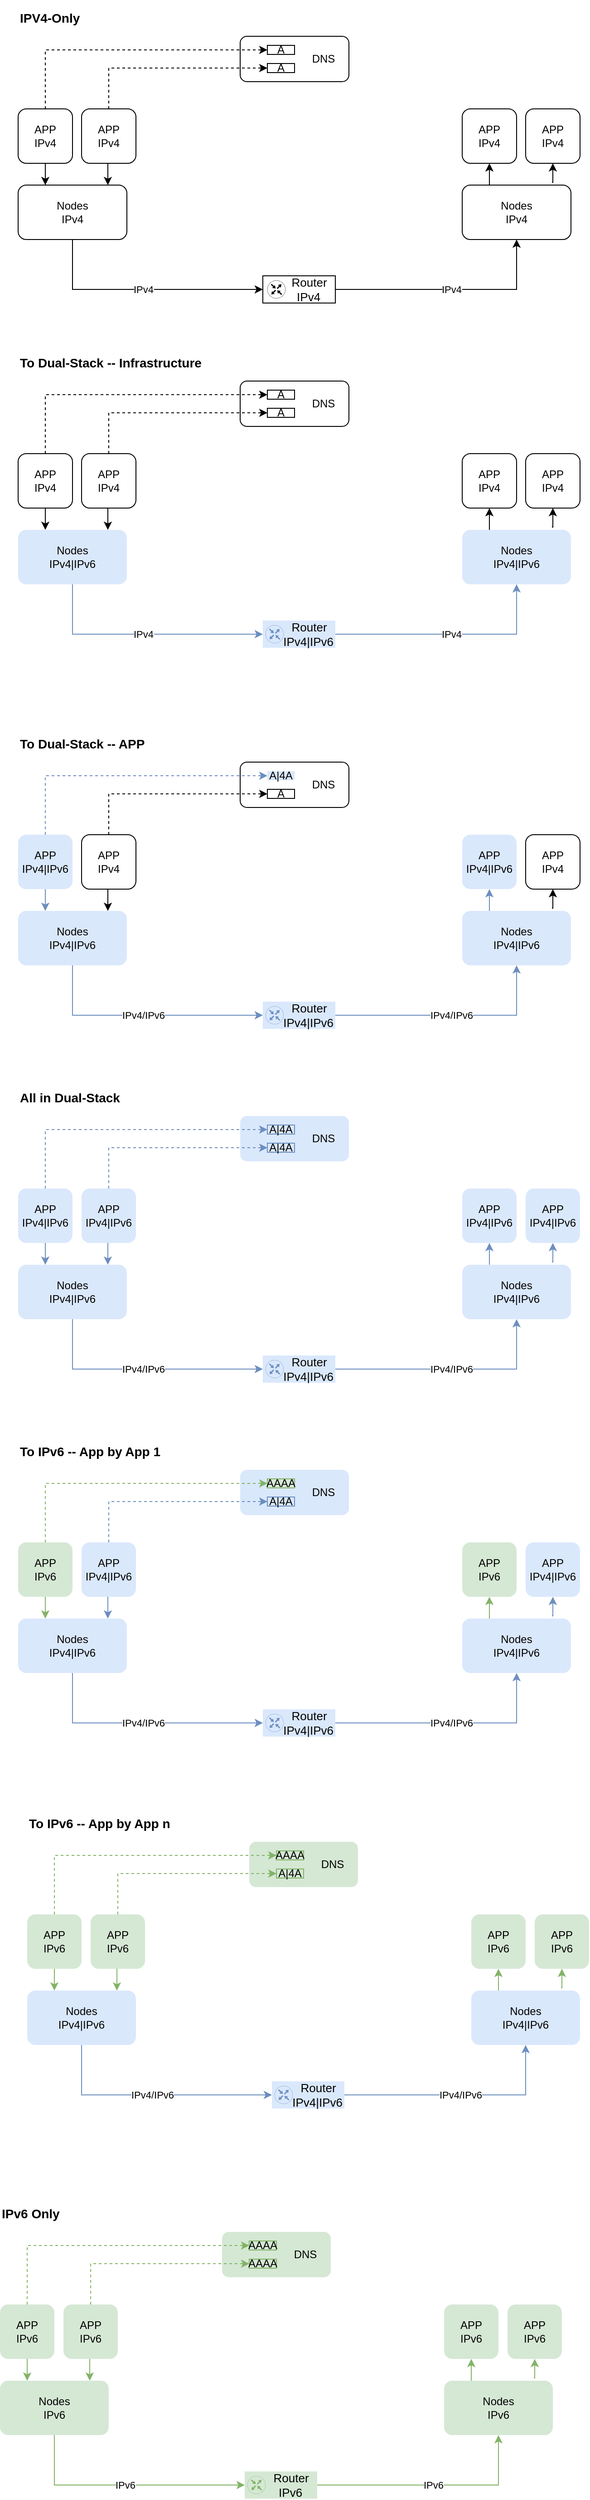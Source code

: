 <mxfile version="24.2.5" type="github">
  <diagram name="Page-1" id="hf8vbC5gnfpXznW6TtMR">
    <mxGraphModel dx="954" dy="606" grid="1" gridSize="10" guides="1" tooltips="1" connect="1" arrows="1" fold="1" page="1" pageScale="1" pageWidth="850" pageHeight="1100" math="0" shadow="0">
      <root>
        <mxCell id="0" />
        <mxCell id="1" parent="0" />
        <mxCell id="gsKdTAAplyLeZxzxBcaJ-124" value="" style="edgeStyle=orthogonalEdgeStyle;rounded=0;orthogonalLoop=1;jettySize=auto;html=1;" edge="1" parent="1" source="gsKdTAAplyLeZxzxBcaJ-125" target="gsKdTAAplyLeZxzxBcaJ-126">
          <mxGeometry relative="1" as="geometry">
            <Array as="points">
              <mxPoint x="145" y="220" />
              <mxPoint x="145" y="220" />
            </Array>
          </mxGeometry>
        </mxCell>
        <mxCell id="gsKdTAAplyLeZxzxBcaJ-125" value="APP&lt;div data-sider-select-id=&quot;33506169-b03d-43fa-859e-f544d424c816&quot;&gt;IPv4&lt;/div&gt;" style="rounded=1;whiteSpace=wrap;html=1;" vertex="1" parent="1">
          <mxGeometry x="115" y="140" width="60" height="60" as="geometry" />
        </mxCell>
        <mxCell id="gsKdTAAplyLeZxzxBcaJ-126" value="Nodes&lt;div&gt;IPv4&lt;/div&gt;" style="whiteSpace=wrap;html=1;rounded=1;" vertex="1" parent="1">
          <mxGeometry x="115" y="224" width="120" height="60" as="geometry" />
        </mxCell>
        <mxCell id="gsKdTAAplyLeZxzxBcaJ-127" value="Router&amp;nbsp;&amp;nbsp;&lt;div style=&quot;font-size: 13px;&quot;&gt;IPv4&amp;nbsp; &amp;nbsp;&amp;nbsp;&lt;/div&gt;" style="rounded=0;whiteSpace=wrap;html=1;fontSize=13;verticalAlign=middle;align=right;" vertex="1" parent="1">
          <mxGeometry x="385" y="324" width="80" height="30" as="geometry" />
        </mxCell>
        <mxCell id="gsKdTAAplyLeZxzxBcaJ-128" value="DNS&amp;nbsp; &amp;nbsp;&amp;nbsp;" style="rounded=1;whiteSpace=wrap;html=1;align=right;verticalAlign=middle;" vertex="1" parent="1">
          <mxGeometry x="360" y="60" width="120" height="50" as="geometry" />
        </mxCell>
        <mxCell id="gsKdTAAplyLeZxzxBcaJ-129" value="" style="edgeStyle=orthogonalEdgeStyle;rounded=0;orthogonalLoop=1;jettySize=auto;html=1;entryX=0.5;entryY=1;entryDx=0;entryDy=0;exitX=0.5;exitY=0;exitDx=0;exitDy=0;" edge="1" parent="1" source="gsKdTAAplyLeZxzxBcaJ-131" target="gsKdTAAplyLeZxzxBcaJ-130">
          <mxGeometry relative="1" as="geometry">
            <mxPoint x="755" y="204" as="sourcePoint" />
          </mxGeometry>
        </mxCell>
        <mxCell id="gsKdTAAplyLeZxzxBcaJ-130" value="APP&lt;div data-sider-select-id=&quot;33506169-b03d-43fa-859e-f544d424c816&quot;&gt;IPv4&lt;/div&gt;" style="rounded=1;whiteSpace=wrap;html=1;" vertex="1" parent="1">
          <mxGeometry x="605" y="140" width="60" height="60" as="geometry" />
        </mxCell>
        <mxCell id="gsKdTAAplyLeZxzxBcaJ-131" value="Nodes&lt;div&gt;IPv4&lt;/div&gt;" style="whiteSpace=wrap;html=1;rounded=1;" vertex="1" parent="1">
          <mxGeometry x="605" y="224" width="120" height="60" as="geometry" />
        </mxCell>
        <mxCell id="gsKdTAAplyLeZxzxBcaJ-132" value="" style="sketch=0;points=[[0.5,0,0],[1,0.5,0],[0.5,1,0],[0,0.5,0],[0.145,0.145,0],[0.856,0.145,0],[0.855,0.856,0],[0.145,0.855,0]];verticalLabelPosition=bottom;html=1;verticalAlign=top;aspect=fixed;align=center;pointerEvents=1;shape=mxgraph.cisco19.rect;prIcon=router;" vertex="1" parent="1">
          <mxGeometry x="390" y="329" width="20" height="20" as="geometry" />
        </mxCell>
        <mxCell id="gsKdTAAplyLeZxzxBcaJ-133" value="IPv4" style="endArrow=classic;html=1;rounded=0;exitX=1;exitY=0.5;exitDx=0;exitDy=0;entryX=0.5;entryY=1;entryDx=0;entryDy=0;" edge="1" parent="1" source="gsKdTAAplyLeZxzxBcaJ-127" target="gsKdTAAplyLeZxzxBcaJ-131">
          <mxGeometry width="50" height="50" relative="1" as="geometry">
            <mxPoint x="480" y="344" as="sourcePoint" />
            <mxPoint x="530" y="294" as="targetPoint" />
            <Array as="points">
              <mxPoint x="665" y="339" />
            </Array>
          </mxGeometry>
        </mxCell>
        <mxCell id="gsKdTAAplyLeZxzxBcaJ-134" value="IPv4" style="endArrow=classic;html=1;rounded=0;exitX=0.5;exitY=1;exitDx=0;exitDy=0;entryX=0;entryY=0.5;entryDx=0;entryDy=0;" edge="1" parent="1" source="gsKdTAAplyLeZxzxBcaJ-126" target="gsKdTAAplyLeZxzxBcaJ-127">
          <mxGeometry width="50" height="50" relative="1" as="geometry">
            <mxPoint x="205" y="424" as="sourcePoint" />
            <mxPoint x="255" y="374" as="targetPoint" />
            <Array as="points">
              <mxPoint x="175" y="339" />
            </Array>
          </mxGeometry>
        </mxCell>
        <mxCell id="gsKdTAAplyLeZxzxBcaJ-135" value="" style="endArrow=classic;html=1;rounded=0;exitX=0.5;exitY=0;exitDx=0;exitDy=0;entryX=0;entryY=0.5;entryDx=0;entryDy=0;dashed=1;edgeStyle=orthogonalEdgeStyle;" edge="1" parent="1" source="gsKdTAAplyLeZxzxBcaJ-125" target="gsKdTAAplyLeZxzxBcaJ-140">
          <mxGeometry width="50" height="50" relative="1" as="geometry">
            <mxPoint x="455" y="254" as="sourcePoint" />
            <mxPoint x="505" y="204" as="targetPoint" />
          </mxGeometry>
        </mxCell>
        <mxCell id="gsKdTAAplyLeZxzxBcaJ-136" value="APP&lt;div data-sider-select-id=&quot;33506169-b03d-43fa-859e-f544d424c816&quot;&gt;IPv4&lt;/div&gt;" style="rounded=1;whiteSpace=wrap;html=1;" vertex="1" parent="1">
          <mxGeometry x="675" y="140" width="60" height="60" as="geometry" />
        </mxCell>
        <mxCell id="gsKdTAAplyLeZxzxBcaJ-137" value="" style="edgeStyle=orthogonalEdgeStyle;rounded=0;orthogonalLoop=1;jettySize=auto;html=1;exitX=0.825;exitY=-0.05;exitDx=0;exitDy=0;entryX=0.5;entryY=1;entryDx=0;entryDy=0;exitPerimeter=0;" edge="1" parent="1" source="gsKdTAAplyLeZxzxBcaJ-131" target="gsKdTAAplyLeZxzxBcaJ-136">
          <mxGeometry relative="1" as="geometry">
            <mxPoint x="675" y="234" as="sourcePoint" />
            <mxPoint x="715" y="204" as="targetPoint" />
          </mxGeometry>
        </mxCell>
        <mxCell id="gsKdTAAplyLeZxzxBcaJ-138" value="APP&lt;div data-sider-select-id=&quot;33506169-b03d-43fa-859e-f544d424c816&quot;&gt;IPv4&lt;/div&gt;" style="rounded=1;whiteSpace=wrap;html=1;" vertex="1" parent="1">
          <mxGeometry x="185" y="140" width="60" height="60" as="geometry" />
        </mxCell>
        <mxCell id="gsKdTAAplyLeZxzxBcaJ-139" value="" style="edgeStyle=orthogonalEdgeStyle;rounded=0;orthogonalLoop=1;jettySize=auto;html=1;" edge="1" parent="1">
          <mxGeometry relative="1" as="geometry">
            <mxPoint x="214" y="200" as="sourcePoint" />
            <mxPoint x="214" y="224" as="targetPoint" />
            <Array as="points">
              <mxPoint x="214" y="220" />
              <mxPoint x="214" y="220" />
            </Array>
          </mxGeometry>
        </mxCell>
        <mxCell id="gsKdTAAplyLeZxzxBcaJ-140" value="A" style="rounded=0;whiteSpace=wrap;html=1;" vertex="1" parent="1">
          <mxGeometry x="390" y="70" width="30" height="10" as="geometry" />
        </mxCell>
        <mxCell id="gsKdTAAplyLeZxzxBcaJ-141" value="A" style="rounded=0;whiteSpace=wrap;html=1;" vertex="1" parent="1">
          <mxGeometry x="390" y="90" width="30" height="10" as="geometry" />
        </mxCell>
        <mxCell id="gsKdTAAplyLeZxzxBcaJ-142" value="" style="endArrow=classic;html=1;rounded=0;exitX=0.5;exitY=0;exitDx=0;exitDy=0;dashed=1;edgeStyle=orthogonalEdgeStyle;entryX=0;entryY=0.5;entryDx=0;entryDy=0;" edge="1" parent="1" source="gsKdTAAplyLeZxzxBcaJ-138" target="gsKdTAAplyLeZxzxBcaJ-141">
          <mxGeometry width="50" height="50" relative="1" as="geometry">
            <mxPoint x="155" y="150" as="sourcePoint" />
            <mxPoint x="385" y="95" as="targetPoint" />
          </mxGeometry>
        </mxCell>
        <mxCell id="gsKdTAAplyLeZxzxBcaJ-146" value="" style="edgeStyle=orthogonalEdgeStyle;rounded=0;orthogonalLoop=1;jettySize=auto;html=1;" edge="1" parent="1" source="gsKdTAAplyLeZxzxBcaJ-147" target="gsKdTAAplyLeZxzxBcaJ-148">
          <mxGeometry relative="1" as="geometry">
            <Array as="points">
              <mxPoint x="145" y="600" />
              <mxPoint x="145" y="600" />
            </Array>
          </mxGeometry>
        </mxCell>
        <mxCell id="gsKdTAAplyLeZxzxBcaJ-147" value="APP&lt;div data-sider-select-id=&quot;33506169-b03d-43fa-859e-f544d424c816&quot;&gt;IPv4&lt;/div&gt;" style="rounded=1;whiteSpace=wrap;html=1;" vertex="1" parent="1">
          <mxGeometry x="115" y="520" width="60" height="60" as="geometry" />
        </mxCell>
        <mxCell id="gsKdTAAplyLeZxzxBcaJ-148" value="Nodes&lt;div&gt;IPv4|IPv6&lt;/div&gt;" style="whiteSpace=wrap;html=1;rounded=1;fillColor=#dae8fc;strokeColor=none;" vertex="1" parent="1">
          <mxGeometry x="115" y="604" width="120" height="60" as="geometry" />
        </mxCell>
        <mxCell id="gsKdTAAplyLeZxzxBcaJ-149" value="Router&amp;nbsp;&amp;nbsp;&lt;div style=&quot;font-size: 13px;&quot;&gt;IPv4|IPv6&lt;/div&gt;" style="rounded=0;whiteSpace=wrap;html=1;fontSize=13;verticalAlign=middle;align=right;fillColor=#dae8fc;strokeColor=none;" vertex="1" parent="1">
          <mxGeometry x="385" y="704" width="80" height="30" as="geometry" />
        </mxCell>
        <mxCell id="gsKdTAAplyLeZxzxBcaJ-150" value="DNS&amp;nbsp; &amp;nbsp;&amp;nbsp;" style="rounded=1;whiteSpace=wrap;html=1;align=right;verticalAlign=middle;" vertex="1" parent="1">
          <mxGeometry x="360" y="440" width="120" height="50" as="geometry" />
        </mxCell>
        <mxCell id="gsKdTAAplyLeZxzxBcaJ-151" value="" style="edgeStyle=orthogonalEdgeStyle;rounded=0;orthogonalLoop=1;jettySize=auto;html=1;entryX=0.5;entryY=1;entryDx=0;entryDy=0;exitX=0.25;exitY=0;exitDx=0;exitDy=0;" edge="1" parent="1" source="gsKdTAAplyLeZxzxBcaJ-153" target="gsKdTAAplyLeZxzxBcaJ-152">
          <mxGeometry relative="1" as="geometry">
            <mxPoint x="755" y="584" as="sourcePoint" />
          </mxGeometry>
        </mxCell>
        <mxCell id="gsKdTAAplyLeZxzxBcaJ-152" value="APP&lt;div data-sider-select-id=&quot;33506169-b03d-43fa-859e-f544d424c816&quot;&gt;IPv4&lt;/div&gt;" style="rounded=1;whiteSpace=wrap;html=1;" vertex="1" parent="1">
          <mxGeometry x="605" y="520" width="60" height="60" as="geometry" />
        </mxCell>
        <mxCell id="gsKdTAAplyLeZxzxBcaJ-153" value="Nodes&lt;div&gt;IPv4|IPv6&lt;/div&gt;" style="whiteSpace=wrap;html=1;rounded=1;fillColor=#dae8fc;strokeColor=none;" vertex="1" parent="1">
          <mxGeometry x="605" y="604" width="120" height="60" as="geometry" />
        </mxCell>
        <mxCell id="gsKdTAAplyLeZxzxBcaJ-154" value="" style="sketch=0;points=[[0.5,0,0],[1,0.5,0],[0.5,1,0],[0,0.5,0],[0.145,0.145,0],[0.856,0.145,0],[0.855,0.856,0],[0.145,0.855,0]];verticalLabelPosition=bottom;html=1;verticalAlign=top;aspect=fixed;align=center;pointerEvents=1;shape=mxgraph.cisco19.rect;prIcon=router;fillColor=#dae8fc;strokeColor=#6c8ebf;" vertex="1" parent="1">
          <mxGeometry x="388" y="709" width="20" height="20" as="geometry" />
        </mxCell>
        <mxCell id="gsKdTAAplyLeZxzxBcaJ-155" value="IPv4" style="endArrow=classic;html=1;rounded=0;exitX=1;exitY=0.5;exitDx=0;exitDy=0;entryX=0.5;entryY=1;entryDx=0;entryDy=0;fillColor=#dae8fc;strokeColor=#6c8ebf;" edge="1" parent="1" source="gsKdTAAplyLeZxzxBcaJ-149" target="gsKdTAAplyLeZxzxBcaJ-153">
          <mxGeometry width="50" height="50" relative="1" as="geometry">
            <mxPoint x="480" y="724" as="sourcePoint" />
            <mxPoint x="530" y="674" as="targetPoint" />
            <Array as="points">
              <mxPoint x="665" y="719" />
            </Array>
          </mxGeometry>
        </mxCell>
        <mxCell id="gsKdTAAplyLeZxzxBcaJ-156" value="IPv4" style="endArrow=classic;html=1;rounded=0;exitX=0.5;exitY=1;exitDx=0;exitDy=0;entryX=0;entryY=0.5;entryDx=0;entryDy=0;fillColor=#dae8fc;strokeColor=#6c8ebf;" edge="1" parent="1" source="gsKdTAAplyLeZxzxBcaJ-148" target="gsKdTAAplyLeZxzxBcaJ-149">
          <mxGeometry width="50" height="50" relative="1" as="geometry">
            <mxPoint x="205" y="804" as="sourcePoint" />
            <mxPoint x="255" y="754" as="targetPoint" />
            <Array as="points">
              <mxPoint x="175" y="719" />
            </Array>
          </mxGeometry>
        </mxCell>
        <mxCell id="gsKdTAAplyLeZxzxBcaJ-157" value="" style="endArrow=classic;html=1;rounded=0;exitX=0.5;exitY=0;exitDx=0;exitDy=0;entryX=0;entryY=0.5;entryDx=0;entryDy=0;dashed=1;edgeStyle=orthogonalEdgeStyle;" edge="1" parent="1" source="gsKdTAAplyLeZxzxBcaJ-147" target="gsKdTAAplyLeZxzxBcaJ-162">
          <mxGeometry width="50" height="50" relative="1" as="geometry">
            <mxPoint x="455" y="634" as="sourcePoint" />
            <mxPoint x="505" y="584" as="targetPoint" />
          </mxGeometry>
        </mxCell>
        <mxCell id="gsKdTAAplyLeZxzxBcaJ-158" value="APP&lt;div data-sider-select-id=&quot;33506169-b03d-43fa-859e-f544d424c816&quot;&gt;IPv4&lt;/div&gt;" style="rounded=1;whiteSpace=wrap;html=1;" vertex="1" parent="1">
          <mxGeometry x="675" y="520" width="60" height="60" as="geometry" />
        </mxCell>
        <mxCell id="gsKdTAAplyLeZxzxBcaJ-159" value="" style="edgeStyle=orthogonalEdgeStyle;rounded=0;orthogonalLoop=1;jettySize=auto;html=1;exitX=0.825;exitY=-0.05;exitDx=0;exitDy=0;entryX=0.5;entryY=1;entryDx=0;entryDy=0;exitPerimeter=0;" edge="1" parent="1" source="gsKdTAAplyLeZxzxBcaJ-153" target="gsKdTAAplyLeZxzxBcaJ-158">
          <mxGeometry relative="1" as="geometry">
            <mxPoint x="675" y="614" as="sourcePoint" />
            <mxPoint x="715" y="584" as="targetPoint" />
          </mxGeometry>
        </mxCell>
        <mxCell id="gsKdTAAplyLeZxzxBcaJ-160" value="APP&lt;div data-sider-select-id=&quot;33506169-b03d-43fa-859e-f544d424c816&quot;&gt;IPv4&lt;/div&gt;" style="rounded=1;whiteSpace=wrap;html=1;" vertex="1" parent="1">
          <mxGeometry x="185" y="520" width="60" height="60" as="geometry" />
        </mxCell>
        <mxCell id="gsKdTAAplyLeZxzxBcaJ-161" value="" style="edgeStyle=orthogonalEdgeStyle;rounded=0;orthogonalLoop=1;jettySize=auto;html=1;" edge="1" parent="1">
          <mxGeometry relative="1" as="geometry">
            <mxPoint x="214" y="580" as="sourcePoint" />
            <mxPoint x="214" y="604" as="targetPoint" />
            <Array as="points">
              <mxPoint x="214" y="600" />
              <mxPoint x="214" y="600" />
            </Array>
          </mxGeometry>
        </mxCell>
        <mxCell id="gsKdTAAplyLeZxzxBcaJ-162" value="A" style="rounded=0;whiteSpace=wrap;html=1;" vertex="1" parent="1">
          <mxGeometry x="390" y="450" width="30" height="10" as="geometry" />
        </mxCell>
        <mxCell id="gsKdTAAplyLeZxzxBcaJ-163" value="A" style="rounded=0;whiteSpace=wrap;html=1;" vertex="1" parent="1">
          <mxGeometry x="390" y="470" width="30" height="10" as="geometry" />
        </mxCell>
        <mxCell id="gsKdTAAplyLeZxzxBcaJ-164" value="" style="endArrow=classic;html=1;rounded=0;exitX=0.5;exitY=0;exitDx=0;exitDy=0;dashed=1;edgeStyle=orthogonalEdgeStyle;entryX=0;entryY=0.5;entryDx=0;entryDy=0;" edge="1" parent="1" source="gsKdTAAplyLeZxzxBcaJ-160" target="gsKdTAAplyLeZxzxBcaJ-163">
          <mxGeometry width="50" height="50" relative="1" as="geometry">
            <mxPoint x="155" y="530" as="sourcePoint" />
            <mxPoint x="385" y="475" as="targetPoint" />
          </mxGeometry>
        </mxCell>
        <mxCell id="gsKdTAAplyLeZxzxBcaJ-165" value="" style="edgeStyle=orthogonalEdgeStyle;rounded=0;orthogonalLoop=1;jettySize=auto;html=1;fillColor=#dae8fc;strokeColor=#6c8ebf;" edge="1" parent="1" source="gsKdTAAplyLeZxzxBcaJ-166" target="gsKdTAAplyLeZxzxBcaJ-167">
          <mxGeometry relative="1" as="geometry">
            <Array as="points">
              <mxPoint x="145" y="1020" />
              <mxPoint x="145" y="1020" />
            </Array>
          </mxGeometry>
        </mxCell>
        <mxCell id="gsKdTAAplyLeZxzxBcaJ-166" value="APP&lt;div data-sider-select-id=&quot;33506169-b03d-43fa-859e-f544d424c816&quot;&gt;IPv4|IPv6&lt;/div&gt;" style="rounded=1;whiteSpace=wrap;html=1;fillColor=#dae8fc;strokeColor=none;" vertex="1" parent="1">
          <mxGeometry x="115" y="940" width="60" height="60" as="geometry" />
        </mxCell>
        <mxCell id="gsKdTAAplyLeZxzxBcaJ-167" value="Nodes&lt;div&gt;IPv4|IPv6&lt;/div&gt;" style="whiteSpace=wrap;html=1;rounded=1;fillColor=#dae8fc;strokeColor=none;" vertex="1" parent="1">
          <mxGeometry x="115" y="1024" width="120" height="60" as="geometry" />
        </mxCell>
        <mxCell id="gsKdTAAplyLeZxzxBcaJ-168" value="Router&amp;nbsp;&amp;nbsp;&lt;div style=&quot;font-size: 13px;&quot;&gt;IPv4|IPv6&lt;/div&gt;" style="rounded=0;whiteSpace=wrap;html=1;fontSize=13;verticalAlign=middle;align=right;fillColor=#dae8fc;strokeColor=none;" vertex="1" parent="1">
          <mxGeometry x="385" y="1124" width="80" height="30" as="geometry" />
        </mxCell>
        <mxCell id="gsKdTAAplyLeZxzxBcaJ-169" value="DNS&amp;nbsp; &amp;nbsp;&amp;nbsp;" style="rounded=1;whiteSpace=wrap;html=1;align=right;verticalAlign=middle;" vertex="1" parent="1">
          <mxGeometry x="360" y="860" width="120" height="50" as="geometry" />
        </mxCell>
        <mxCell id="gsKdTAAplyLeZxzxBcaJ-170" value="" style="rounded=0;orthogonalLoop=1;jettySize=auto;html=1;entryX=0.5;entryY=1;entryDx=0;entryDy=0;exitX=0.25;exitY=0;exitDx=0;exitDy=0;fillColor=#dae8fc;strokeColor=#6c8ebf;edgeStyle=orthogonalEdgeStyle;" edge="1" parent="1" source="gsKdTAAplyLeZxzxBcaJ-172" target="gsKdTAAplyLeZxzxBcaJ-171">
          <mxGeometry relative="1" as="geometry">
            <mxPoint x="755" y="1004" as="sourcePoint" />
          </mxGeometry>
        </mxCell>
        <mxCell id="gsKdTAAplyLeZxzxBcaJ-171" value="APP&lt;div data-sider-select-id=&quot;33506169-b03d-43fa-859e-f544d424c816&quot;&gt;IPv4|IPv6&lt;/div&gt;" style="rounded=1;whiteSpace=wrap;html=1;fillColor=#dae8fc;strokeColor=none;" vertex="1" parent="1">
          <mxGeometry x="605" y="940" width="60" height="60" as="geometry" />
        </mxCell>
        <mxCell id="gsKdTAAplyLeZxzxBcaJ-172" value="Nodes&lt;div&gt;IPv4|IPv6&lt;/div&gt;" style="whiteSpace=wrap;html=1;rounded=1;fillColor=#dae8fc;strokeColor=none;" vertex="1" parent="1">
          <mxGeometry x="605" y="1024" width="120" height="60" as="geometry" />
        </mxCell>
        <mxCell id="gsKdTAAplyLeZxzxBcaJ-173" value="" style="sketch=0;points=[[0.5,0,0],[1,0.5,0],[0.5,1,0],[0,0.5,0],[0.145,0.145,0],[0.856,0.145,0],[0.855,0.856,0],[0.145,0.855,0]];verticalLabelPosition=bottom;html=1;verticalAlign=top;aspect=fixed;align=center;pointerEvents=1;shape=mxgraph.cisco19.rect;prIcon=router;fillColor=#dae8fc;strokeColor=#6c8ebf;" vertex="1" parent="1">
          <mxGeometry x="388" y="1129" width="20" height="20" as="geometry" />
        </mxCell>
        <mxCell id="gsKdTAAplyLeZxzxBcaJ-174" value="IPv4/IPv6" style="endArrow=classic;html=1;rounded=0;exitX=1;exitY=0.5;exitDx=0;exitDy=0;entryX=0.5;entryY=1;entryDx=0;entryDy=0;fillColor=#dae8fc;strokeColor=#6c8ebf;edgeStyle=orthogonalEdgeStyle;" edge="1" parent="1" source="gsKdTAAplyLeZxzxBcaJ-168" target="gsKdTAAplyLeZxzxBcaJ-172">
          <mxGeometry width="50" height="50" relative="1" as="geometry">
            <mxPoint x="480" y="1144" as="sourcePoint" />
            <mxPoint x="530" y="1094" as="targetPoint" />
          </mxGeometry>
        </mxCell>
        <mxCell id="gsKdTAAplyLeZxzxBcaJ-175" value="IPv4/IPv6" style="endArrow=classic;html=1;rounded=0;exitX=0.5;exitY=1;exitDx=0;exitDy=0;entryX=0;entryY=0.5;entryDx=0;entryDy=0;fillColor=#dae8fc;strokeColor=#6c8ebf;edgeStyle=orthogonalEdgeStyle;" edge="1" parent="1" source="gsKdTAAplyLeZxzxBcaJ-167" target="gsKdTAAplyLeZxzxBcaJ-168">
          <mxGeometry width="50" height="50" relative="1" as="geometry">
            <mxPoint x="205" y="1224" as="sourcePoint" />
            <mxPoint x="255" y="1174" as="targetPoint" />
          </mxGeometry>
        </mxCell>
        <mxCell id="gsKdTAAplyLeZxzxBcaJ-176" value="" style="endArrow=classic;html=1;rounded=0;exitX=0.5;exitY=0;exitDx=0;exitDy=0;entryX=0;entryY=0.5;entryDx=0;entryDy=0;dashed=1;edgeStyle=orthogonalEdgeStyle;fillColor=#dae8fc;strokeColor=#6c8ebf;" edge="1" parent="1" source="gsKdTAAplyLeZxzxBcaJ-166" target="gsKdTAAplyLeZxzxBcaJ-181">
          <mxGeometry width="50" height="50" relative="1" as="geometry">
            <mxPoint x="455" y="1054" as="sourcePoint" />
            <mxPoint x="505" y="1004" as="targetPoint" />
          </mxGeometry>
        </mxCell>
        <mxCell id="gsKdTAAplyLeZxzxBcaJ-177" value="APP&lt;div data-sider-select-id=&quot;33506169-b03d-43fa-859e-f544d424c816&quot;&gt;IPv4&lt;/div&gt;" style="rounded=1;whiteSpace=wrap;html=1;" vertex="1" parent="1">
          <mxGeometry x="675" y="940" width="60" height="60" as="geometry" />
        </mxCell>
        <mxCell id="gsKdTAAplyLeZxzxBcaJ-178" value="" style="edgeStyle=orthogonalEdgeStyle;rounded=0;orthogonalLoop=1;jettySize=auto;html=1;exitX=0.825;exitY=-0.05;exitDx=0;exitDy=0;entryX=0.5;entryY=1;entryDx=0;entryDy=0;exitPerimeter=0;" edge="1" parent="1" source="gsKdTAAplyLeZxzxBcaJ-172" target="gsKdTAAplyLeZxzxBcaJ-177">
          <mxGeometry relative="1" as="geometry">
            <mxPoint x="675" y="1034" as="sourcePoint" />
            <mxPoint x="715" y="1004" as="targetPoint" />
          </mxGeometry>
        </mxCell>
        <mxCell id="gsKdTAAplyLeZxzxBcaJ-179" value="APP&lt;div data-sider-select-id=&quot;33506169-b03d-43fa-859e-f544d424c816&quot;&gt;IPv4&lt;/div&gt;" style="rounded=1;whiteSpace=wrap;html=1;" vertex="1" parent="1">
          <mxGeometry x="185" y="940" width="60" height="60" as="geometry" />
        </mxCell>
        <mxCell id="gsKdTAAplyLeZxzxBcaJ-180" value="" style="edgeStyle=orthogonalEdgeStyle;rounded=0;orthogonalLoop=1;jettySize=auto;html=1;" edge="1" parent="1">
          <mxGeometry relative="1" as="geometry">
            <mxPoint x="214" y="1000" as="sourcePoint" />
            <mxPoint x="214" y="1024" as="targetPoint" />
          </mxGeometry>
        </mxCell>
        <mxCell id="gsKdTAAplyLeZxzxBcaJ-181" value="A|4A" style="rounded=0;whiteSpace=wrap;html=1;fillColor=#dae8fc;strokeColor=none;" vertex="1" parent="1">
          <mxGeometry x="390" y="870" width="30" height="10" as="geometry" />
        </mxCell>
        <mxCell id="gsKdTAAplyLeZxzxBcaJ-182" value="A" style="rounded=0;whiteSpace=wrap;html=1;" vertex="1" parent="1">
          <mxGeometry x="390" y="890" width="30" height="10" as="geometry" />
        </mxCell>
        <mxCell id="gsKdTAAplyLeZxzxBcaJ-183" value="" style="endArrow=classic;html=1;rounded=0;exitX=0.5;exitY=0;exitDx=0;exitDy=0;dashed=1;edgeStyle=orthogonalEdgeStyle;entryX=0;entryY=0.5;entryDx=0;entryDy=0;" edge="1" parent="1" source="gsKdTAAplyLeZxzxBcaJ-179" target="gsKdTAAplyLeZxzxBcaJ-182">
          <mxGeometry width="50" height="50" relative="1" as="geometry">
            <mxPoint x="155" y="950" as="sourcePoint" />
            <mxPoint x="385" y="895" as="targetPoint" />
          </mxGeometry>
        </mxCell>
        <mxCell id="gsKdTAAplyLeZxzxBcaJ-186" value="" style="edgeStyle=orthogonalEdgeStyle;rounded=0;orthogonalLoop=1;jettySize=auto;html=1;fillColor=#dae8fc;strokeColor=#6c8ebf;" edge="1" parent="1" source="gsKdTAAplyLeZxzxBcaJ-187" target="gsKdTAAplyLeZxzxBcaJ-188">
          <mxGeometry relative="1" as="geometry">
            <Array as="points">
              <mxPoint x="145" y="1410" />
              <mxPoint x="145" y="1410" />
            </Array>
          </mxGeometry>
        </mxCell>
        <mxCell id="gsKdTAAplyLeZxzxBcaJ-187" value="APP&lt;div data-sider-select-id=&quot;33506169-b03d-43fa-859e-f544d424c816&quot;&gt;IPv4|IPv6&lt;/div&gt;" style="rounded=1;whiteSpace=wrap;html=1;fillColor=#dae8fc;strokeColor=none;" vertex="1" parent="1">
          <mxGeometry x="115" y="1330" width="60" height="60" as="geometry" />
        </mxCell>
        <mxCell id="gsKdTAAplyLeZxzxBcaJ-188" value="Nodes&lt;div&gt;IPv4|IPv6&lt;/div&gt;" style="whiteSpace=wrap;html=1;rounded=1;fillColor=#dae8fc;strokeColor=none;" vertex="1" parent="1">
          <mxGeometry x="115" y="1414" width="120" height="60" as="geometry" />
        </mxCell>
        <mxCell id="gsKdTAAplyLeZxzxBcaJ-189" value="Router&amp;nbsp;&amp;nbsp;&lt;div style=&quot;font-size: 13px;&quot;&gt;IPv4|IPv6&lt;/div&gt;" style="rounded=0;whiteSpace=wrap;html=1;fontSize=13;verticalAlign=middle;align=right;fillColor=#dae8fc;strokeColor=none;" vertex="1" parent="1">
          <mxGeometry x="385" y="1514" width="80" height="30" as="geometry" />
        </mxCell>
        <mxCell id="gsKdTAAplyLeZxzxBcaJ-190" value="DNS&amp;nbsp; &amp;nbsp;&amp;nbsp;" style="rounded=1;whiteSpace=wrap;html=1;align=right;verticalAlign=middle;fillColor=#dae8fc;strokeColor=none;" vertex="1" parent="1">
          <mxGeometry x="360" y="1250" width="120" height="50" as="geometry" />
        </mxCell>
        <mxCell id="gsKdTAAplyLeZxzxBcaJ-191" value="" style="rounded=0;orthogonalLoop=1;jettySize=auto;html=1;entryX=0.5;entryY=1;entryDx=0;entryDy=0;exitX=0.25;exitY=0;exitDx=0;exitDy=0;fillColor=#dae8fc;strokeColor=#6c8ebf;edgeStyle=orthogonalEdgeStyle;" edge="1" parent="1" source="gsKdTAAplyLeZxzxBcaJ-193" target="gsKdTAAplyLeZxzxBcaJ-192">
          <mxGeometry relative="1" as="geometry">
            <mxPoint x="755" y="1394" as="sourcePoint" />
          </mxGeometry>
        </mxCell>
        <mxCell id="gsKdTAAplyLeZxzxBcaJ-192" value="APP&lt;div data-sider-select-id=&quot;33506169-b03d-43fa-859e-f544d424c816&quot;&gt;IPv4|IPv6&lt;/div&gt;" style="rounded=1;whiteSpace=wrap;html=1;fillColor=#dae8fc;strokeColor=none;" vertex="1" parent="1">
          <mxGeometry x="605" y="1330" width="60" height="60" as="geometry" />
        </mxCell>
        <mxCell id="gsKdTAAplyLeZxzxBcaJ-193" value="Nodes&lt;div data-sider-select-id=&quot;7f1770d8-5948-4bd1-8e71-c7a89c594ba0&quot;&gt;IPv4|IPv6&lt;/div&gt;" style="whiteSpace=wrap;html=1;rounded=1;fillColor=#dae8fc;strokeColor=none;" vertex="1" parent="1">
          <mxGeometry x="605" y="1414" width="120" height="60" as="geometry" />
        </mxCell>
        <mxCell id="gsKdTAAplyLeZxzxBcaJ-194" value="" style="sketch=0;points=[[0.5,0,0],[1,0.5,0],[0.5,1,0],[0,0.5,0],[0.145,0.145,0],[0.856,0.145,0],[0.855,0.856,0],[0.145,0.855,0]];verticalLabelPosition=bottom;html=1;verticalAlign=top;aspect=fixed;align=center;pointerEvents=1;shape=mxgraph.cisco19.rect;prIcon=router;fillColor=#dae8fc;strokeColor=#6c8ebf;" vertex="1" parent="1">
          <mxGeometry x="388" y="1519" width="20" height="20" as="geometry" />
        </mxCell>
        <mxCell id="gsKdTAAplyLeZxzxBcaJ-195" value="IPv4/IPv6" style="endArrow=classic;html=1;rounded=0;exitX=1;exitY=0.5;exitDx=0;exitDy=0;entryX=0.5;entryY=1;entryDx=0;entryDy=0;fillColor=#dae8fc;strokeColor=#6c8ebf;edgeStyle=orthogonalEdgeStyle;" edge="1" parent="1" source="gsKdTAAplyLeZxzxBcaJ-189" target="gsKdTAAplyLeZxzxBcaJ-193">
          <mxGeometry width="50" height="50" relative="1" as="geometry">
            <mxPoint x="480" y="1534" as="sourcePoint" />
            <mxPoint x="530" y="1484" as="targetPoint" />
          </mxGeometry>
        </mxCell>
        <mxCell id="gsKdTAAplyLeZxzxBcaJ-196" value="IPv4/IPv6" style="endArrow=classic;html=1;rounded=0;exitX=0.5;exitY=1;exitDx=0;exitDy=0;entryX=0;entryY=0.5;entryDx=0;entryDy=0;fillColor=#dae8fc;strokeColor=#6c8ebf;edgeStyle=orthogonalEdgeStyle;" edge="1" parent="1" source="gsKdTAAplyLeZxzxBcaJ-188" target="gsKdTAAplyLeZxzxBcaJ-189">
          <mxGeometry width="50" height="50" relative="1" as="geometry">
            <mxPoint x="205" y="1614" as="sourcePoint" />
            <mxPoint x="255" y="1564" as="targetPoint" />
          </mxGeometry>
        </mxCell>
        <mxCell id="gsKdTAAplyLeZxzxBcaJ-197" value="" style="endArrow=classic;html=1;rounded=0;exitX=0.5;exitY=0;exitDx=0;exitDy=0;entryX=0;entryY=0.5;entryDx=0;entryDy=0;dashed=1;edgeStyle=orthogonalEdgeStyle;fillColor=#dae8fc;strokeColor=#6c8ebf;" edge="1" parent="1" source="gsKdTAAplyLeZxzxBcaJ-187" target="gsKdTAAplyLeZxzxBcaJ-202">
          <mxGeometry width="50" height="50" relative="1" as="geometry">
            <mxPoint x="455" y="1444" as="sourcePoint" />
            <mxPoint x="505" y="1394" as="targetPoint" />
          </mxGeometry>
        </mxCell>
        <mxCell id="gsKdTAAplyLeZxzxBcaJ-198" value="APP&lt;div data-sider-select-id=&quot;33506169-b03d-43fa-859e-f544d424c816&quot;&gt;IPv4|IPv6&lt;/div&gt;" style="rounded=1;whiteSpace=wrap;html=1;fillColor=#dae8fc;strokeColor=none;" vertex="1" parent="1">
          <mxGeometry x="675" y="1330" width="60" height="60" as="geometry" />
        </mxCell>
        <mxCell id="gsKdTAAplyLeZxzxBcaJ-199" value="" style="edgeStyle=orthogonalEdgeStyle;rounded=0;orthogonalLoop=1;jettySize=auto;html=1;exitX=0.825;exitY=-0.05;exitDx=0;exitDy=0;entryX=0.5;entryY=1;entryDx=0;entryDy=0;exitPerimeter=0;fillColor=#dae8fc;strokeColor=#6c8ebf;" edge="1" parent="1" source="gsKdTAAplyLeZxzxBcaJ-193" target="gsKdTAAplyLeZxzxBcaJ-198">
          <mxGeometry relative="1" as="geometry">
            <mxPoint x="675" y="1424" as="sourcePoint" />
            <mxPoint x="715" y="1394" as="targetPoint" />
          </mxGeometry>
        </mxCell>
        <mxCell id="gsKdTAAplyLeZxzxBcaJ-200" value="APP&lt;div data-sider-select-id=&quot;33506169-b03d-43fa-859e-f544d424c816&quot;&gt;IPv4|IPv6&lt;/div&gt;" style="rounded=1;whiteSpace=wrap;html=1;fillColor=#dae8fc;strokeColor=none;" vertex="1" parent="1">
          <mxGeometry x="185" y="1330" width="60" height="60" as="geometry" />
        </mxCell>
        <mxCell id="gsKdTAAplyLeZxzxBcaJ-201" value="" style="edgeStyle=orthogonalEdgeStyle;rounded=0;orthogonalLoop=1;jettySize=auto;html=1;fillColor=#dae8fc;strokeColor=#6c8ebf;" edge="1" parent="1">
          <mxGeometry relative="1" as="geometry">
            <mxPoint x="214" y="1390" as="sourcePoint" />
            <mxPoint x="214" y="1414" as="targetPoint" />
          </mxGeometry>
        </mxCell>
        <mxCell id="gsKdTAAplyLeZxzxBcaJ-202" value="A|4A" style="rounded=0;whiteSpace=wrap;html=1;fillColor=#dae8fc;strokeColor=#6c8ebf;" vertex="1" parent="1">
          <mxGeometry x="390" y="1260" width="30" height="10" as="geometry" />
        </mxCell>
        <mxCell id="gsKdTAAplyLeZxzxBcaJ-203" value="A|4A" style="rounded=0;whiteSpace=wrap;html=1;fillColor=#dae8fc;strokeColor=#6c8ebf;" vertex="1" parent="1">
          <mxGeometry x="390" y="1280" width="30" height="10" as="geometry" />
        </mxCell>
        <mxCell id="gsKdTAAplyLeZxzxBcaJ-204" value="" style="endArrow=classic;html=1;rounded=0;exitX=0.5;exitY=0;exitDx=0;exitDy=0;dashed=1;edgeStyle=orthogonalEdgeStyle;entryX=0;entryY=0.5;entryDx=0;entryDy=0;fillColor=#dae8fc;strokeColor=#6c8ebf;" edge="1" parent="1" source="gsKdTAAplyLeZxzxBcaJ-200" target="gsKdTAAplyLeZxzxBcaJ-203">
          <mxGeometry width="50" height="50" relative="1" as="geometry">
            <mxPoint x="155" y="1340" as="sourcePoint" />
            <mxPoint x="385" y="1285" as="targetPoint" />
          </mxGeometry>
        </mxCell>
        <mxCell id="gsKdTAAplyLeZxzxBcaJ-205" value="" style="edgeStyle=orthogonalEdgeStyle;rounded=0;orthogonalLoop=1;jettySize=auto;html=1;fillColor=#d5e8d4;strokeColor=#82b366;" edge="1" parent="1" source="gsKdTAAplyLeZxzxBcaJ-206" target="gsKdTAAplyLeZxzxBcaJ-207">
          <mxGeometry relative="1" as="geometry">
            <Array as="points">
              <mxPoint x="145" y="1800" />
              <mxPoint x="145" y="1800" />
            </Array>
          </mxGeometry>
        </mxCell>
        <mxCell id="gsKdTAAplyLeZxzxBcaJ-206" value="APP&lt;div data-sider-select-id=&quot;33506169-b03d-43fa-859e-f544d424c816&quot;&gt;IPv6&lt;/div&gt;" style="rounded=1;whiteSpace=wrap;html=1;fillColor=#d5e8d4;strokeColor=none;" vertex="1" parent="1">
          <mxGeometry x="115" y="1720" width="60" height="60" as="geometry" />
        </mxCell>
        <mxCell id="gsKdTAAplyLeZxzxBcaJ-207" value="Nodes&lt;div&gt;IPv4|IPv6&lt;/div&gt;" style="whiteSpace=wrap;html=1;rounded=1;fillColor=#dae8fc;strokeColor=none;" vertex="1" parent="1">
          <mxGeometry x="115" y="1804" width="120" height="60" as="geometry" />
        </mxCell>
        <mxCell id="gsKdTAAplyLeZxzxBcaJ-208" value="Router&amp;nbsp;&amp;nbsp;&lt;div style=&quot;font-size: 13px;&quot;&gt;IPv4|IPv6&lt;/div&gt;" style="rounded=0;whiteSpace=wrap;html=1;fontSize=13;verticalAlign=middle;align=right;fillColor=#dae8fc;strokeColor=none;" vertex="1" parent="1">
          <mxGeometry x="385" y="1904" width="80" height="30" as="geometry" />
        </mxCell>
        <mxCell id="gsKdTAAplyLeZxzxBcaJ-209" value="DNS&amp;nbsp; &amp;nbsp;&amp;nbsp;" style="rounded=1;whiteSpace=wrap;html=1;align=right;verticalAlign=middle;fillColor=#dae8fc;strokeColor=none;" vertex="1" parent="1">
          <mxGeometry x="360" y="1640" width="120" height="50" as="geometry" />
        </mxCell>
        <mxCell id="gsKdTAAplyLeZxzxBcaJ-210" value="" style="rounded=0;orthogonalLoop=1;jettySize=auto;html=1;entryX=0.5;entryY=1;entryDx=0;entryDy=0;fillColor=#d5e8d4;strokeColor=#82b366;edgeStyle=orthogonalEdgeStyle;" edge="1" parent="1" target="gsKdTAAplyLeZxzxBcaJ-211">
          <mxGeometry relative="1" as="geometry">
            <mxPoint x="640" y="1810" as="sourcePoint" />
          </mxGeometry>
        </mxCell>
        <mxCell id="gsKdTAAplyLeZxzxBcaJ-211" value="APP&lt;div data-sider-select-id=&quot;33506169-b03d-43fa-859e-f544d424c816&quot;&gt;IPv6&lt;/div&gt;" style="rounded=1;whiteSpace=wrap;html=1;fillColor=#d5e8d4;strokeColor=none;" vertex="1" parent="1">
          <mxGeometry x="605" y="1720" width="60" height="60" as="geometry" />
        </mxCell>
        <mxCell id="gsKdTAAplyLeZxzxBcaJ-212" value="Nodes&lt;div&gt;&lt;span style=&quot;background-color: initial;&quot;&gt;IPv4|IPv6&lt;/span&gt;&lt;/div&gt;" style="whiteSpace=wrap;html=1;rounded=1;fillColor=#dae8fc;strokeColor=none;" vertex="1" parent="1">
          <mxGeometry x="605" y="1804" width="120" height="60" as="geometry" />
        </mxCell>
        <mxCell id="gsKdTAAplyLeZxzxBcaJ-213" value="" style="sketch=0;points=[[0.5,0,0],[1,0.5,0],[0.5,1,0],[0,0.5,0],[0.145,0.145,0],[0.856,0.145,0],[0.855,0.856,0],[0.145,0.855,0]];verticalLabelPosition=bottom;html=1;verticalAlign=top;aspect=fixed;align=center;pointerEvents=1;shape=mxgraph.cisco19.rect;prIcon=router;fillColor=#dae8fc;strokeColor=#6c8ebf;" vertex="1" parent="1">
          <mxGeometry x="388" y="1909" width="20" height="20" as="geometry" />
        </mxCell>
        <mxCell id="gsKdTAAplyLeZxzxBcaJ-214" value="IPv4/IPv6" style="endArrow=classic;html=1;rounded=0;exitX=1;exitY=0.5;exitDx=0;exitDy=0;entryX=0.5;entryY=1;entryDx=0;entryDy=0;fillColor=#dae8fc;strokeColor=#6c8ebf;edgeStyle=orthogonalEdgeStyle;" edge="1" parent="1" source="gsKdTAAplyLeZxzxBcaJ-208" target="gsKdTAAplyLeZxzxBcaJ-212">
          <mxGeometry width="50" height="50" relative="1" as="geometry">
            <mxPoint x="480" y="1924" as="sourcePoint" />
            <mxPoint x="530" y="1874" as="targetPoint" />
          </mxGeometry>
        </mxCell>
        <mxCell id="gsKdTAAplyLeZxzxBcaJ-215" value="IPv4/IPv6" style="endArrow=classic;html=1;rounded=0;exitX=0.5;exitY=1;exitDx=0;exitDy=0;entryX=0;entryY=0.5;entryDx=0;entryDy=0;fillColor=#dae8fc;strokeColor=#6c8ebf;edgeStyle=orthogonalEdgeStyle;" edge="1" parent="1" source="gsKdTAAplyLeZxzxBcaJ-207" target="gsKdTAAplyLeZxzxBcaJ-208">
          <mxGeometry width="50" height="50" relative="1" as="geometry">
            <mxPoint x="205" y="2004" as="sourcePoint" />
            <mxPoint x="255" y="1954" as="targetPoint" />
          </mxGeometry>
        </mxCell>
        <mxCell id="gsKdTAAplyLeZxzxBcaJ-216" value="" style="endArrow=classic;html=1;rounded=0;exitX=0.5;exitY=0;exitDx=0;exitDy=0;entryX=0;entryY=0.5;entryDx=0;entryDy=0;dashed=1;edgeStyle=orthogonalEdgeStyle;fillColor=#d5e8d4;strokeColor=#82b366;" edge="1" parent="1" source="gsKdTAAplyLeZxzxBcaJ-206" target="gsKdTAAplyLeZxzxBcaJ-221">
          <mxGeometry width="50" height="50" relative="1" as="geometry">
            <mxPoint x="455" y="1834" as="sourcePoint" />
            <mxPoint x="505" y="1784" as="targetPoint" />
          </mxGeometry>
        </mxCell>
        <mxCell id="gsKdTAAplyLeZxzxBcaJ-217" value="APP&lt;div data-sider-select-id=&quot;33506169-b03d-43fa-859e-f544d424c816&quot;&gt;IPv4|IPv6&lt;/div&gt;" style="rounded=1;whiteSpace=wrap;html=1;fillColor=#dae8fc;strokeColor=none;" vertex="1" parent="1">
          <mxGeometry x="675" y="1720" width="60" height="60" as="geometry" />
        </mxCell>
        <mxCell id="gsKdTAAplyLeZxzxBcaJ-218" value="" style="edgeStyle=orthogonalEdgeStyle;rounded=0;orthogonalLoop=1;jettySize=auto;html=1;exitX=0.825;exitY=-0.05;exitDx=0;exitDy=0;entryX=0.5;entryY=1;entryDx=0;entryDy=0;exitPerimeter=0;fillColor=#dae8fc;strokeColor=#6c8ebf;" edge="1" parent="1" source="gsKdTAAplyLeZxzxBcaJ-212" target="gsKdTAAplyLeZxzxBcaJ-217">
          <mxGeometry relative="1" as="geometry">
            <mxPoint x="675" y="1814" as="sourcePoint" />
            <mxPoint x="715" y="1784" as="targetPoint" />
          </mxGeometry>
        </mxCell>
        <mxCell id="gsKdTAAplyLeZxzxBcaJ-219" value="APP&lt;div data-sider-select-id=&quot;33506169-b03d-43fa-859e-f544d424c816&quot;&gt;IPv4|IPv6&lt;/div&gt;" style="rounded=1;whiteSpace=wrap;html=1;fillColor=#dae8fc;strokeColor=none;" vertex="1" parent="1">
          <mxGeometry x="185" y="1720" width="60" height="60" as="geometry" />
        </mxCell>
        <mxCell id="gsKdTAAplyLeZxzxBcaJ-220" value="" style="edgeStyle=orthogonalEdgeStyle;rounded=0;orthogonalLoop=1;jettySize=auto;html=1;fillColor=#dae8fc;strokeColor=#6c8ebf;" edge="1" parent="1">
          <mxGeometry relative="1" as="geometry">
            <mxPoint x="214" y="1780" as="sourcePoint" />
            <mxPoint x="214" y="1804" as="targetPoint" />
          </mxGeometry>
        </mxCell>
        <mxCell id="gsKdTAAplyLeZxzxBcaJ-221" value="AAAA" style="rounded=0;whiteSpace=wrap;html=1;fillColor=#d5e8d4;strokeColor=#82b366;" vertex="1" parent="1">
          <mxGeometry x="390" y="1650" width="30" height="10" as="geometry" />
        </mxCell>
        <mxCell id="gsKdTAAplyLeZxzxBcaJ-222" value="A|4A" style="rounded=0;whiteSpace=wrap;html=1;fillColor=#dae8fc;strokeColor=#6c8ebf;" vertex="1" parent="1">
          <mxGeometry x="390" y="1670" width="30" height="10" as="geometry" />
        </mxCell>
        <mxCell id="gsKdTAAplyLeZxzxBcaJ-223" value="" style="endArrow=classic;html=1;rounded=0;exitX=0.5;exitY=0;exitDx=0;exitDy=0;dashed=1;edgeStyle=orthogonalEdgeStyle;entryX=0;entryY=0.5;entryDx=0;entryDy=0;fillColor=#dae8fc;strokeColor=#6c8ebf;" edge="1" parent="1" source="gsKdTAAplyLeZxzxBcaJ-219" target="gsKdTAAplyLeZxzxBcaJ-222">
          <mxGeometry width="50" height="50" relative="1" as="geometry">
            <mxPoint x="155" y="1730" as="sourcePoint" />
            <mxPoint x="385" y="1675" as="targetPoint" />
          </mxGeometry>
        </mxCell>
        <mxCell id="gsKdTAAplyLeZxzxBcaJ-263" value="" style="edgeStyle=orthogonalEdgeStyle;rounded=0;orthogonalLoop=1;jettySize=auto;html=1;fillColor=#d5e8d4;strokeColor=#82b366;" edge="1" parent="1" source="gsKdTAAplyLeZxzxBcaJ-264" target="gsKdTAAplyLeZxzxBcaJ-265">
          <mxGeometry relative="1" as="geometry">
            <Array as="points">
              <mxPoint x="125" y="2640" />
              <mxPoint x="125" y="2640" />
            </Array>
          </mxGeometry>
        </mxCell>
        <mxCell id="gsKdTAAplyLeZxzxBcaJ-264" value="APP&lt;div data-sider-select-id=&quot;33506169-b03d-43fa-859e-f544d424c816&quot;&gt;IPv6&lt;/div&gt;" style="rounded=1;whiteSpace=wrap;html=1;fillColor=#d5e8d4;strokeColor=none;" vertex="1" parent="1">
          <mxGeometry x="95" y="2560" width="60" height="60" as="geometry" />
        </mxCell>
        <mxCell id="gsKdTAAplyLeZxzxBcaJ-265" value="Nodes&lt;div&gt;IPv6&lt;/div&gt;" style="whiteSpace=wrap;html=1;rounded=1;fillColor=#d5e8d4;strokeColor=none;" vertex="1" parent="1">
          <mxGeometry x="95" y="2644" width="120" height="60" as="geometry" />
        </mxCell>
        <mxCell id="gsKdTAAplyLeZxzxBcaJ-266" value="Router&amp;nbsp;&amp;nbsp;&lt;div style=&quot;font-size: 13px;&quot;&gt;IPv6&amp;nbsp; &amp;nbsp;&amp;nbsp;&lt;/div&gt;" style="rounded=0;whiteSpace=wrap;html=1;fontSize=13;verticalAlign=middle;align=right;fillColor=#d5e8d4;strokeColor=none;" vertex="1" parent="1">
          <mxGeometry x="365" y="2744" width="80" height="30" as="geometry" />
        </mxCell>
        <mxCell id="gsKdTAAplyLeZxzxBcaJ-267" value="DNS&amp;nbsp; &amp;nbsp;&amp;nbsp;" style="rounded=1;whiteSpace=wrap;html=1;align=right;verticalAlign=middle;fillColor=#d5e8d4;strokeColor=none;" vertex="1" parent="1">
          <mxGeometry x="340" y="2480" width="120" height="50" as="geometry" />
        </mxCell>
        <mxCell id="gsKdTAAplyLeZxzxBcaJ-268" value="" style="rounded=0;orthogonalLoop=1;jettySize=auto;html=1;entryX=0.5;entryY=1;entryDx=0;entryDy=0;exitX=0.25;exitY=0;exitDx=0;exitDy=0;fillColor=#d5e8d4;strokeColor=#82b366;edgeStyle=orthogonalEdgeStyle;" edge="1" parent="1" source="gsKdTAAplyLeZxzxBcaJ-270" target="gsKdTAAplyLeZxzxBcaJ-269">
          <mxGeometry relative="1" as="geometry">
            <mxPoint x="735" y="2624" as="sourcePoint" />
          </mxGeometry>
        </mxCell>
        <mxCell id="gsKdTAAplyLeZxzxBcaJ-269" value="APP&lt;div data-sider-select-id=&quot;33506169-b03d-43fa-859e-f544d424c816&quot;&gt;IPv6&lt;/div&gt;" style="rounded=1;whiteSpace=wrap;html=1;fillColor=#d5e8d4;strokeColor=none;" vertex="1" parent="1">
          <mxGeometry x="585" y="2560" width="60" height="60" as="geometry" />
        </mxCell>
        <mxCell id="gsKdTAAplyLeZxzxBcaJ-270" value="Nodes&lt;div&gt;I&lt;span style=&quot;background-color: initial;&quot;&gt;Pv6&lt;/span&gt;&lt;/div&gt;" style="whiteSpace=wrap;html=1;rounded=1;fillColor=#d5e8d4;strokeColor=none;" vertex="1" parent="1">
          <mxGeometry x="585" y="2644" width="120" height="60" as="geometry" />
        </mxCell>
        <mxCell id="gsKdTAAplyLeZxzxBcaJ-271" value="" style="sketch=0;points=[[0.5,0,0],[1,0.5,0],[0.5,1,0],[0,0.5,0],[0.145,0.145,0],[0.856,0.145,0],[0.855,0.856,0],[0.145,0.855,0]];verticalLabelPosition=bottom;html=1;verticalAlign=top;aspect=fixed;align=center;pointerEvents=1;shape=mxgraph.cisco19.rect;prIcon=router;fillColor=#d5e8d4;strokeColor=#82b366;" vertex="1" parent="1">
          <mxGeometry x="368" y="2749" width="20" height="20" as="geometry" />
        </mxCell>
        <mxCell id="gsKdTAAplyLeZxzxBcaJ-272" value="IPv6" style="endArrow=classic;html=1;rounded=0;exitX=1;exitY=0.5;exitDx=0;exitDy=0;entryX=0.5;entryY=1;entryDx=0;entryDy=0;fillColor=#d5e8d4;strokeColor=#82b366;edgeStyle=orthogonalEdgeStyle;" edge="1" parent="1" source="gsKdTAAplyLeZxzxBcaJ-266" target="gsKdTAAplyLeZxzxBcaJ-270">
          <mxGeometry width="50" height="50" relative="1" as="geometry">
            <mxPoint x="460" y="2764" as="sourcePoint" />
            <mxPoint x="510" y="2714" as="targetPoint" />
          </mxGeometry>
        </mxCell>
        <mxCell id="gsKdTAAplyLeZxzxBcaJ-273" value="IPv6" style="endArrow=classic;html=1;rounded=0;exitX=0.5;exitY=1;exitDx=0;exitDy=0;entryX=0;entryY=0.5;entryDx=0;entryDy=0;fillColor=#d5e8d4;strokeColor=#82b366;edgeStyle=orthogonalEdgeStyle;" edge="1" parent="1" source="gsKdTAAplyLeZxzxBcaJ-265" target="gsKdTAAplyLeZxzxBcaJ-266">
          <mxGeometry width="50" height="50" relative="1" as="geometry">
            <mxPoint x="185" y="2844" as="sourcePoint" />
            <mxPoint x="235" y="2794" as="targetPoint" />
          </mxGeometry>
        </mxCell>
        <mxCell id="gsKdTAAplyLeZxzxBcaJ-274" value="" style="endArrow=classic;html=1;rounded=0;exitX=0.5;exitY=0;exitDx=0;exitDy=0;entryX=0;entryY=0.5;entryDx=0;entryDy=0;dashed=1;edgeStyle=orthogonalEdgeStyle;fillColor=#d5e8d4;strokeColor=#82b366;" edge="1" parent="1" source="gsKdTAAplyLeZxzxBcaJ-264" target="gsKdTAAplyLeZxzxBcaJ-279">
          <mxGeometry width="50" height="50" relative="1" as="geometry">
            <mxPoint x="435" y="2674" as="sourcePoint" />
            <mxPoint x="485" y="2624" as="targetPoint" />
          </mxGeometry>
        </mxCell>
        <mxCell id="gsKdTAAplyLeZxzxBcaJ-275" value="APP&lt;div data-sider-select-id=&quot;33506169-b03d-43fa-859e-f544d424c816&quot;&gt;IPv6&lt;/div&gt;" style="rounded=1;whiteSpace=wrap;html=1;fillColor=#d5e8d4;strokeColor=none;" vertex="1" parent="1">
          <mxGeometry x="655" y="2560" width="60" height="60" as="geometry" />
        </mxCell>
        <mxCell id="gsKdTAAplyLeZxzxBcaJ-276" value="" style="edgeStyle=orthogonalEdgeStyle;rounded=0;orthogonalLoop=1;jettySize=auto;html=1;exitX=0.825;exitY=-0.05;exitDx=0;exitDy=0;entryX=0.5;entryY=1;entryDx=0;entryDy=0;exitPerimeter=0;fillColor=#d5e8d4;strokeColor=#82b366;" edge="1" parent="1" source="gsKdTAAplyLeZxzxBcaJ-270" target="gsKdTAAplyLeZxzxBcaJ-275">
          <mxGeometry relative="1" as="geometry">
            <mxPoint x="655" y="2654" as="sourcePoint" />
            <mxPoint x="695" y="2624" as="targetPoint" />
          </mxGeometry>
        </mxCell>
        <mxCell id="gsKdTAAplyLeZxzxBcaJ-277" value="APP&lt;div data-sider-select-id=&quot;33506169-b03d-43fa-859e-f544d424c816&quot;&gt;IPv6&lt;/div&gt;" style="rounded=1;whiteSpace=wrap;html=1;fillColor=#d5e8d4;strokeColor=none;" vertex="1" parent="1">
          <mxGeometry x="165" y="2560" width="60" height="60" as="geometry" />
        </mxCell>
        <mxCell id="gsKdTAAplyLeZxzxBcaJ-278" value="" style="edgeStyle=orthogonalEdgeStyle;rounded=0;orthogonalLoop=1;jettySize=auto;html=1;fillColor=#d5e8d4;strokeColor=#82b366;" edge="1" parent="1">
          <mxGeometry relative="1" as="geometry">
            <mxPoint x="194" y="2620" as="sourcePoint" />
            <mxPoint x="194" y="2644" as="targetPoint" />
          </mxGeometry>
        </mxCell>
        <mxCell id="gsKdTAAplyLeZxzxBcaJ-279" value="AAAA" style="rounded=0;whiteSpace=wrap;html=1;fillColor=#d5e8d4;strokeColor=#82b366;" vertex="1" parent="1">
          <mxGeometry x="370" y="2490" width="30" height="10" as="geometry" />
        </mxCell>
        <mxCell id="gsKdTAAplyLeZxzxBcaJ-280" value="AAAA" style="rounded=0;whiteSpace=wrap;html=1;fillColor=#d5e8d4;strokeColor=#82b366;" vertex="1" parent="1">
          <mxGeometry x="370" y="2510" width="30" height="10" as="geometry" />
        </mxCell>
        <mxCell id="gsKdTAAplyLeZxzxBcaJ-281" value="" style="endArrow=classic;html=1;rounded=0;exitX=0.5;exitY=0;exitDx=0;exitDy=0;dashed=1;edgeStyle=orthogonalEdgeStyle;entryX=0;entryY=0.5;entryDx=0;entryDy=0;fillColor=#d5e8d4;strokeColor=#82b366;" edge="1" parent="1" source="gsKdTAAplyLeZxzxBcaJ-277" target="gsKdTAAplyLeZxzxBcaJ-280">
          <mxGeometry width="50" height="50" relative="1" as="geometry">
            <mxPoint x="135" y="2570" as="sourcePoint" />
            <mxPoint x="365" y="2515" as="targetPoint" />
          </mxGeometry>
        </mxCell>
        <mxCell id="gsKdTAAplyLeZxzxBcaJ-284" value="IPV4-Only" style="rounded=0;whiteSpace=wrap;html=1;align=left;fontSize=14;strokeColor=none;labelBorderColor=none;fontStyle=1;fillColor=none;" vertex="1" parent="1">
          <mxGeometry x="115" y="20" width="120" height="40" as="geometry" />
        </mxCell>
        <mxCell id="gsKdTAAplyLeZxzxBcaJ-285" value="To Dual-Stack -- Infrastructure" style="rounded=0;whiteSpace=wrap;html=1;align=left;fontSize=14;strokeColor=none;labelBorderColor=none;fontStyle=1;fillColor=none;" vertex="1" parent="1">
          <mxGeometry x="115" y="400" width="245" height="40" as="geometry" />
        </mxCell>
        <mxCell id="gsKdTAAplyLeZxzxBcaJ-286" value="To Dual-Stack -- APP" style="rounded=0;whiteSpace=wrap;html=1;align=left;fontSize=14;strokeColor=none;labelBorderColor=none;fontStyle=1;fillColor=none;" vertex="1" parent="1">
          <mxGeometry x="115" y="820" width="245" height="40" as="geometry" />
        </mxCell>
        <mxCell id="gsKdTAAplyLeZxzxBcaJ-287" value="All in Dual-Stack" style="rounded=0;whiteSpace=wrap;html=1;align=left;fontSize=14;strokeColor=none;labelBorderColor=none;fontStyle=1;fillColor=none;" vertex="1" parent="1">
          <mxGeometry x="115" y="1210" width="245" height="40" as="geometry" />
        </mxCell>
        <mxCell id="gsKdTAAplyLeZxzxBcaJ-288" value="To IPv6 -- App by App 1" style="rounded=0;whiteSpace=wrap;html=1;align=left;fontSize=14;strokeColor=none;labelBorderColor=none;fontStyle=1;fillColor=none;" vertex="1" parent="1">
          <mxGeometry x="115" y="1600" width="245" height="40" as="geometry" />
        </mxCell>
        <mxCell id="gsKdTAAplyLeZxzxBcaJ-290" value="IPv6 Only" style="rounded=0;whiteSpace=wrap;html=1;align=left;fontSize=14;strokeColor=none;labelBorderColor=none;fontStyle=1" vertex="1" parent="1">
          <mxGeometry x="95" y="2440" width="245" height="40" as="geometry" />
        </mxCell>
        <mxCell id="gsKdTAAplyLeZxzxBcaJ-292" value="" style="edgeStyle=orthogonalEdgeStyle;rounded=0;orthogonalLoop=1;jettySize=auto;html=1;fillColor=#d5e8d4;strokeColor=#82b366;" edge="1" parent="1" source="gsKdTAAplyLeZxzxBcaJ-293" target="gsKdTAAplyLeZxzxBcaJ-294">
          <mxGeometry relative="1" as="geometry">
            <Array as="points">
              <mxPoint x="155" y="2210" />
              <mxPoint x="155" y="2210" />
            </Array>
          </mxGeometry>
        </mxCell>
        <mxCell id="gsKdTAAplyLeZxzxBcaJ-293" value="APP&lt;div data-sider-select-id=&quot;33506169-b03d-43fa-859e-f544d424c816&quot;&gt;IPv6&lt;/div&gt;" style="rounded=1;whiteSpace=wrap;html=1;fillColor=#d5e8d4;strokeColor=none;" vertex="1" parent="1">
          <mxGeometry x="125" y="2130" width="60" height="60" as="geometry" />
        </mxCell>
        <mxCell id="gsKdTAAplyLeZxzxBcaJ-294" value="Nodes&lt;div&gt;IPv4|IPv6&lt;/div&gt;" style="whiteSpace=wrap;html=1;rounded=1;fillColor=#dae8fc;strokeColor=none;" vertex="1" parent="1">
          <mxGeometry x="125" y="2214" width="120" height="60" as="geometry" />
        </mxCell>
        <mxCell id="gsKdTAAplyLeZxzxBcaJ-295" value="Router&amp;nbsp;&amp;nbsp;&lt;div style=&quot;font-size: 13px;&quot;&gt;IPv4|IPv6&lt;/div&gt;" style="rounded=0;whiteSpace=wrap;html=1;fontSize=13;verticalAlign=middle;align=right;fillColor=#dae8fc;strokeColor=none;" vertex="1" parent="1">
          <mxGeometry x="395" y="2314" width="80" height="30" as="geometry" />
        </mxCell>
        <mxCell id="gsKdTAAplyLeZxzxBcaJ-296" value="DNS&amp;nbsp; &amp;nbsp;&amp;nbsp;" style="rounded=1;whiteSpace=wrap;html=1;align=right;verticalAlign=middle;fillColor=#d5e8d4;strokeColor=none;" vertex="1" parent="1">
          <mxGeometry x="370" y="2050" width="120" height="50" as="geometry" />
        </mxCell>
        <mxCell id="gsKdTAAplyLeZxzxBcaJ-297" value="" style="rounded=0;orthogonalLoop=1;jettySize=auto;html=1;entryX=0.5;entryY=1;entryDx=0;entryDy=0;fillColor=#d5e8d4;strokeColor=#82b366;edgeStyle=orthogonalEdgeStyle;" edge="1" parent="1" target="gsKdTAAplyLeZxzxBcaJ-298">
          <mxGeometry relative="1" as="geometry">
            <mxPoint x="650" y="2220" as="sourcePoint" />
          </mxGeometry>
        </mxCell>
        <mxCell id="gsKdTAAplyLeZxzxBcaJ-298" value="APP&lt;div data-sider-select-id=&quot;33506169-b03d-43fa-859e-f544d424c816&quot;&gt;IPv6&lt;/div&gt;" style="rounded=1;whiteSpace=wrap;html=1;fillColor=#d5e8d4;strokeColor=none;" vertex="1" parent="1">
          <mxGeometry x="615" y="2130" width="60" height="60" as="geometry" />
        </mxCell>
        <mxCell id="gsKdTAAplyLeZxzxBcaJ-299" value="Nodes&lt;div&gt;&lt;span style=&quot;background-color: initial;&quot;&gt;IPv4|IPv6&lt;/span&gt;&lt;/div&gt;" style="whiteSpace=wrap;html=1;rounded=1;fillColor=#dae8fc;strokeColor=none;" vertex="1" parent="1">
          <mxGeometry x="615" y="2214" width="120" height="60" as="geometry" />
        </mxCell>
        <mxCell id="gsKdTAAplyLeZxzxBcaJ-300" value="" style="sketch=0;points=[[0.5,0,0],[1,0.5,0],[0.5,1,0],[0,0.5,0],[0.145,0.145,0],[0.856,0.145,0],[0.855,0.856,0],[0.145,0.855,0]];verticalLabelPosition=bottom;html=1;verticalAlign=top;aspect=fixed;align=center;pointerEvents=1;shape=mxgraph.cisco19.rect;prIcon=router;fillColor=#dae8fc;strokeColor=#6c8ebf;" vertex="1" parent="1">
          <mxGeometry x="398" y="2319" width="20" height="20" as="geometry" />
        </mxCell>
        <mxCell id="gsKdTAAplyLeZxzxBcaJ-301" value="IPv4/IPv6" style="endArrow=classic;html=1;rounded=0;exitX=1;exitY=0.5;exitDx=0;exitDy=0;entryX=0.5;entryY=1;entryDx=0;entryDy=0;fillColor=#dae8fc;strokeColor=#6c8ebf;edgeStyle=orthogonalEdgeStyle;" edge="1" parent="1" source="gsKdTAAplyLeZxzxBcaJ-295" target="gsKdTAAplyLeZxzxBcaJ-299">
          <mxGeometry width="50" height="50" relative="1" as="geometry">
            <mxPoint x="490" y="2334" as="sourcePoint" />
            <mxPoint x="540" y="2284" as="targetPoint" />
          </mxGeometry>
        </mxCell>
        <mxCell id="gsKdTAAplyLeZxzxBcaJ-302" value="IPv4/IPv6" style="endArrow=classic;html=1;rounded=0;exitX=0.5;exitY=1;exitDx=0;exitDy=0;entryX=0;entryY=0.5;entryDx=0;entryDy=0;fillColor=#dae8fc;strokeColor=#6c8ebf;edgeStyle=orthogonalEdgeStyle;" edge="1" parent="1" source="gsKdTAAplyLeZxzxBcaJ-294" target="gsKdTAAplyLeZxzxBcaJ-295">
          <mxGeometry width="50" height="50" relative="1" as="geometry">
            <mxPoint x="215" y="2414" as="sourcePoint" />
            <mxPoint x="265" y="2364" as="targetPoint" />
          </mxGeometry>
        </mxCell>
        <mxCell id="gsKdTAAplyLeZxzxBcaJ-303" value="" style="endArrow=classic;html=1;rounded=0;exitX=0.5;exitY=0;exitDx=0;exitDy=0;entryX=0;entryY=0.5;entryDx=0;entryDy=0;dashed=1;edgeStyle=orthogonalEdgeStyle;fillColor=#d5e8d4;strokeColor=#82b366;" edge="1" parent="1" source="gsKdTAAplyLeZxzxBcaJ-293" target="gsKdTAAplyLeZxzxBcaJ-308">
          <mxGeometry width="50" height="50" relative="1" as="geometry">
            <mxPoint x="465" y="2244" as="sourcePoint" />
            <mxPoint x="515" y="2194" as="targetPoint" />
          </mxGeometry>
        </mxCell>
        <mxCell id="gsKdTAAplyLeZxzxBcaJ-304" value="APP&lt;div data-sider-select-id=&quot;33506169-b03d-43fa-859e-f544d424c816&quot;&gt;IPv6&lt;/div&gt;" style="rounded=1;whiteSpace=wrap;html=1;fillColor=#d5e8d4;strokeColor=none;" vertex="1" parent="1">
          <mxGeometry x="685" y="2130" width="60" height="60" as="geometry" />
        </mxCell>
        <mxCell id="gsKdTAAplyLeZxzxBcaJ-305" value="" style="edgeStyle=orthogonalEdgeStyle;rounded=0;orthogonalLoop=1;jettySize=auto;html=1;exitX=0.825;exitY=-0.05;exitDx=0;exitDy=0;entryX=0.5;entryY=1;entryDx=0;entryDy=0;exitPerimeter=0;fillColor=#d5e8d4;strokeColor=#82b366;" edge="1" parent="1" source="gsKdTAAplyLeZxzxBcaJ-299" target="gsKdTAAplyLeZxzxBcaJ-304">
          <mxGeometry relative="1" as="geometry">
            <mxPoint x="685" y="2224" as="sourcePoint" />
            <mxPoint x="725" y="2194" as="targetPoint" />
          </mxGeometry>
        </mxCell>
        <mxCell id="gsKdTAAplyLeZxzxBcaJ-306" value="APP&lt;div data-sider-select-id=&quot;33506169-b03d-43fa-859e-f544d424c816&quot;&gt;IPv6&lt;/div&gt;" style="rounded=1;whiteSpace=wrap;html=1;fillColor=#d5e8d4;strokeColor=none;" vertex="1" parent="1">
          <mxGeometry x="195" y="2130" width="60" height="60" as="geometry" />
        </mxCell>
        <mxCell id="gsKdTAAplyLeZxzxBcaJ-307" value="" style="edgeStyle=orthogonalEdgeStyle;rounded=0;orthogonalLoop=1;jettySize=auto;html=1;fillColor=#d5e8d4;strokeColor=#82b366;" edge="1" parent="1">
          <mxGeometry relative="1" as="geometry">
            <mxPoint x="224" y="2190" as="sourcePoint" />
            <mxPoint x="224" y="2214" as="targetPoint" />
          </mxGeometry>
        </mxCell>
        <mxCell id="gsKdTAAplyLeZxzxBcaJ-308" value="AAAA" style="rounded=0;whiteSpace=wrap;html=1;fillColor=#d5e8d4;strokeColor=#82b366;" vertex="1" parent="1">
          <mxGeometry x="400" y="2060" width="30" height="10" as="geometry" />
        </mxCell>
        <mxCell id="gsKdTAAplyLeZxzxBcaJ-309" value="A|4A" style="rounded=0;whiteSpace=wrap;html=1;fillColor=#d5e8d4;strokeColor=#82b366;" vertex="1" parent="1">
          <mxGeometry x="400" y="2080" width="30" height="10" as="geometry" />
        </mxCell>
        <mxCell id="gsKdTAAplyLeZxzxBcaJ-310" value="" style="endArrow=classic;html=1;rounded=0;exitX=0.5;exitY=0;exitDx=0;exitDy=0;dashed=1;edgeStyle=orthogonalEdgeStyle;entryX=0;entryY=0.5;entryDx=0;entryDy=0;fillColor=#d5e8d4;strokeColor=#82b366;" edge="1" parent="1" source="gsKdTAAplyLeZxzxBcaJ-306" target="gsKdTAAplyLeZxzxBcaJ-309">
          <mxGeometry width="50" height="50" relative="1" as="geometry">
            <mxPoint x="165" y="2140" as="sourcePoint" />
            <mxPoint x="395" y="2085" as="targetPoint" />
          </mxGeometry>
        </mxCell>
        <mxCell id="gsKdTAAplyLeZxzxBcaJ-311" value="To IPv6 -- App by App n" style="rounded=0;whiteSpace=wrap;html=1;align=left;fontSize=14;strokeColor=none;labelBorderColor=none;fontStyle=1" vertex="1" parent="1">
          <mxGeometry x="125" y="2010" width="245" height="40" as="geometry" />
        </mxCell>
      </root>
    </mxGraphModel>
  </diagram>
</mxfile>
